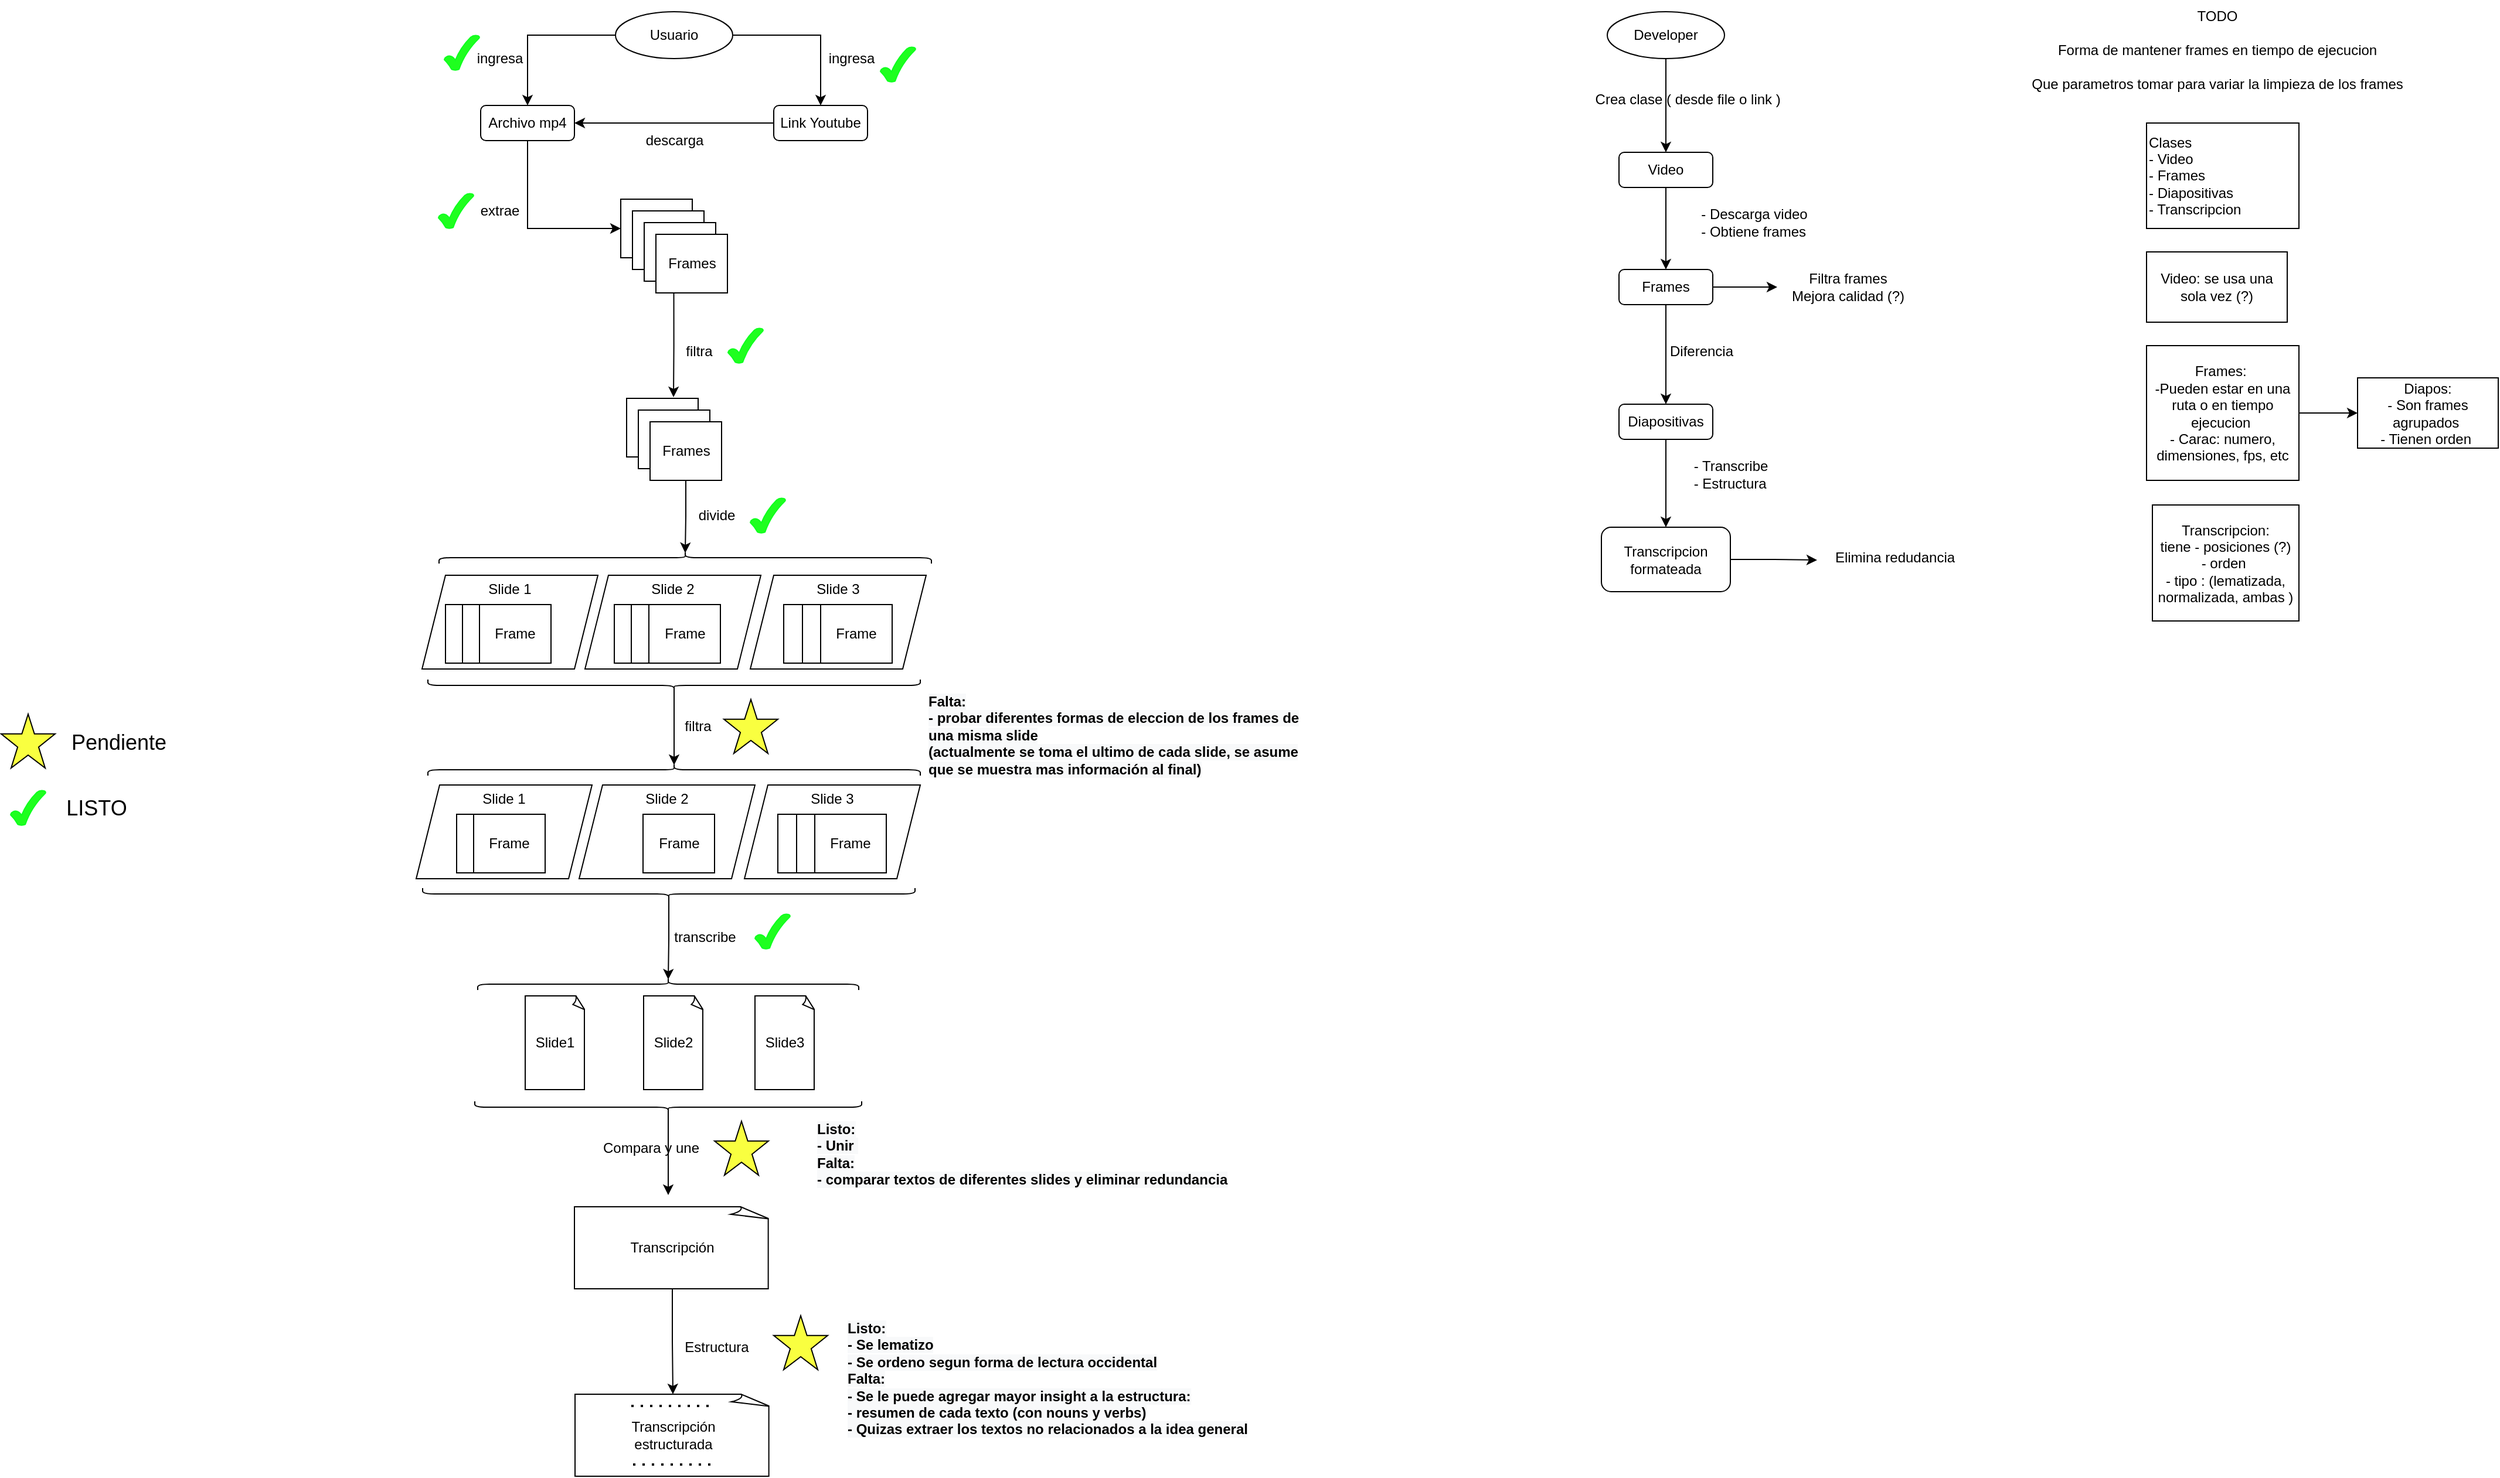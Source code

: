 <mxfile version="20.0.4" type="device"><diagram id="lY2L8Dqwt6Sw2qWBHbSJ" name="Page-1"><mxGraphModel dx="2489" dy="743" grid="1" gridSize="10" guides="1" tooltips="1" connect="1" arrows="1" fold="1" page="1" pageScale="1" pageWidth="827" pageHeight="1169" math="0" shadow="0"><root><mxCell id="0"/><mxCell id="1" parent="0"/><mxCell id="CsPThCFBbrG695YboE_L-19" style="edgeStyle=orthogonalEdgeStyle;rounded=0;orthogonalLoop=1;jettySize=auto;html=1;exitX=0.5;exitY=1;exitDx=0;exitDy=0;entryX=0;entryY=0.5;entryDx=0;entryDy=0;" parent="1" source="CsPThCFBbrG695YboE_L-2" target="CsPThCFBbrG695YboE_L-11" edge="1"><mxGeometry relative="1" as="geometry"/></mxCell><mxCell id="CsPThCFBbrG695YboE_L-2" value="Archivo mp4" style="rounded=1;whiteSpace=wrap;html=1;" parent="1" vertex="1"><mxGeometry x="-161" y="110" width="80" height="30" as="geometry"/></mxCell><mxCell id="CsPThCFBbrG695YboE_L-7" style="edgeStyle=orthogonalEdgeStyle;rounded=0;orthogonalLoop=1;jettySize=auto;html=1;exitX=0;exitY=0.5;exitDx=0;exitDy=0;entryX=1;entryY=0.5;entryDx=0;entryDy=0;" parent="1" source="CsPThCFBbrG695YboE_L-3" target="CsPThCFBbrG695YboE_L-2" edge="1"><mxGeometry relative="1" as="geometry"/></mxCell><mxCell id="CsPThCFBbrG695YboE_L-3" value="Link Youtube" style="rounded=1;whiteSpace=wrap;html=1;" parent="1" vertex="1"><mxGeometry x="89" y="110" width="80" height="30" as="geometry"/></mxCell><mxCell id="CsPThCFBbrG695YboE_L-5" style="edgeStyle=orthogonalEdgeStyle;rounded=0;orthogonalLoop=1;jettySize=auto;html=1;exitX=0;exitY=0.5;exitDx=0;exitDy=0;entryX=0.5;entryY=0;entryDx=0;entryDy=0;" parent="1" source="CsPThCFBbrG695YboE_L-4" target="CsPThCFBbrG695YboE_L-2" edge="1"><mxGeometry relative="1" as="geometry"/></mxCell><mxCell id="CsPThCFBbrG695YboE_L-6" style="edgeStyle=orthogonalEdgeStyle;rounded=0;orthogonalLoop=1;jettySize=auto;html=1;exitX=1;exitY=0.5;exitDx=0;exitDy=0;entryX=0.5;entryY=0;entryDx=0;entryDy=0;" parent="1" source="CsPThCFBbrG695YboE_L-4" target="CsPThCFBbrG695YboE_L-3" edge="1"><mxGeometry relative="1" as="geometry"/></mxCell><mxCell id="CsPThCFBbrG695YboE_L-4" value="Usuario" style="ellipse;whiteSpace=wrap;html=1;" parent="1" vertex="1"><mxGeometry x="-46" y="30" width="100" height="40" as="geometry"/></mxCell><mxCell id="CsPThCFBbrG695YboE_L-8" value="descarga" style="text;html=1;align=center;verticalAlign=middle;resizable=0;points=[];autosize=1;strokeColor=none;fillColor=none;" parent="1" vertex="1"><mxGeometry x="-26" y="130" width="60" height="20" as="geometry"/></mxCell><mxCell id="CsPThCFBbrG695YboE_L-9" value="ingresa" style="text;html=1;align=center;verticalAlign=middle;resizable=0;points=[];autosize=1;strokeColor=none;fillColor=none;" parent="1" vertex="1"><mxGeometry x="-170" y="60" width="50" height="20" as="geometry"/></mxCell><mxCell id="CsPThCFBbrG695YboE_L-10" value="ingresa" style="text;html=1;align=center;verticalAlign=middle;resizable=0;points=[];autosize=1;strokeColor=none;fillColor=none;" parent="1" vertex="1"><mxGeometry x="130" y="60" width="50" height="20" as="geometry"/></mxCell><mxCell id="CsPThCFBbrG695YboE_L-11" value="Frames" style="rounded=0;whiteSpace=wrap;html=1;" parent="1" vertex="1"><mxGeometry x="-41.5" y="190" width="61" height="50" as="geometry"/></mxCell><mxCell id="CsPThCFBbrG695YboE_L-16" value="Frames" style="rounded=0;whiteSpace=wrap;html=1;" parent="1" vertex="1"><mxGeometry x="-31.5" y="200" width="61" height="50" as="geometry"/></mxCell><mxCell id="CsPThCFBbrG695YboE_L-17" value="Frames" style="rounded=0;whiteSpace=wrap;html=1;" parent="1" vertex="1"><mxGeometry x="-21.5" y="210" width="61" height="50" as="geometry"/></mxCell><mxCell id="CsPThCFBbrG695YboE_L-27" style="edgeStyle=orthogonalEdgeStyle;rounded=0;orthogonalLoop=1;jettySize=auto;html=1;exitX=0.25;exitY=1;exitDx=0;exitDy=0;entryX=0.656;entryY=-0.02;entryDx=0;entryDy=0;entryPerimeter=0;" parent="1" source="CsPThCFBbrG695YboE_L-18" target="CsPThCFBbrG695YboE_L-22" edge="1"><mxGeometry relative="1" as="geometry"/></mxCell><mxCell id="CsPThCFBbrG695YboE_L-18" value="Frames" style="rounded=0;whiteSpace=wrap;html=1;" parent="1" vertex="1"><mxGeometry x="-11.5" y="220" width="61" height="50" as="geometry"/></mxCell><mxCell id="CsPThCFBbrG695YboE_L-20" value="extrae" style="text;html=1;align=center;verticalAlign=middle;resizable=0;points=[];autosize=1;strokeColor=none;fillColor=none;" parent="1" vertex="1"><mxGeometry x="-170" y="190" width="50" height="20" as="geometry"/></mxCell><mxCell id="CsPThCFBbrG695YboE_L-22" value="Frames" style="rounded=0;whiteSpace=wrap;html=1;" parent="1" vertex="1"><mxGeometry x="-36.5" y="360" width="61" height="50" as="geometry"/></mxCell><mxCell id="CsPThCFBbrG695YboE_L-23" value="Frames" style="rounded=0;whiteSpace=wrap;html=1;" parent="1" vertex="1"><mxGeometry x="-26.5" y="370" width="61" height="50" as="geometry"/></mxCell><mxCell id="CsPThCFBbrG695YboE_L-49" style="edgeStyle=orthogonalEdgeStyle;rounded=0;orthogonalLoop=1;jettySize=auto;html=1;exitX=0.5;exitY=1;exitDx=0;exitDy=0;entryX=0.1;entryY=0.5;entryDx=0;entryDy=0;entryPerimeter=0;" parent="1" source="CsPThCFBbrG695YboE_L-24" target="CsPThCFBbrG695YboE_L-48" edge="1"><mxGeometry relative="1" as="geometry"/></mxCell><mxCell id="CsPThCFBbrG695YboE_L-24" value="Frames" style="rounded=0;whiteSpace=wrap;html=1;" parent="1" vertex="1"><mxGeometry x="-16.5" y="380" width="61" height="50" as="geometry"/></mxCell><mxCell id="CsPThCFBbrG695YboE_L-28" value="filtra" style="text;html=1;align=center;verticalAlign=middle;resizable=0;points=[];autosize=1;strokeColor=none;fillColor=none;" parent="1" vertex="1"><mxGeometry x="4.5" y="310" width="40" height="20" as="geometry"/></mxCell><mxCell id="CsPThCFBbrG695YboE_L-36" value="Slide 1&lt;br&gt;&lt;br&gt;&lt;br&gt;&lt;br&gt;&lt;br&gt;" style="shape=parallelogram;perimeter=parallelogramPerimeter;whiteSpace=wrap;html=1;fixedSize=1;" parent="1" vertex="1"><mxGeometry x="-211" y="511" width="150" height="80" as="geometry"/></mxCell><mxCell id="CsPThCFBbrG695YboE_L-37" value="Frame" style="rounded=0;whiteSpace=wrap;html=1;" parent="1" vertex="1"><mxGeometry x="-191" y="536" width="61" height="50" as="geometry"/></mxCell><mxCell id="CsPThCFBbrG695YboE_L-38" value="&lt;span&gt;Slide 2&lt;br&gt;&lt;br&gt;&lt;br&gt;&lt;br&gt;&lt;br&gt;&lt;/span&gt;" style="shape=parallelogram;perimeter=parallelogramPerimeter;whiteSpace=wrap;html=1;fixedSize=1;" parent="1" vertex="1"><mxGeometry x="-72" y="511" width="150" height="80" as="geometry"/></mxCell><mxCell id="CsPThCFBbrG695YboE_L-39" value="&lt;span&gt;Slide 3&lt;br&gt;&lt;/span&gt;&lt;br&gt;~&lt;br&gt;&lt;br&gt;&lt;br&gt;" style="shape=parallelogram;perimeter=parallelogramPerimeter;whiteSpace=wrap;html=1;fixedSize=1;" parent="1" vertex="1"><mxGeometry x="69" y="511" width="150" height="80" as="geometry"/></mxCell><mxCell id="CsPThCFBbrG695YboE_L-40" value="Frame" style="rounded=0;whiteSpace=wrap;html=1;" parent="1" vertex="1"><mxGeometry x="-176.5" y="536" width="61" height="50" as="geometry"/></mxCell><mxCell id="CsPThCFBbrG695YboE_L-41" value="Frame" style="rounded=0;whiteSpace=wrap;html=1;" parent="1" vertex="1"><mxGeometry x="-162" y="536" width="61" height="50" as="geometry"/></mxCell><mxCell id="CsPThCFBbrG695YboE_L-42" value="Frame" style="rounded=0;whiteSpace=wrap;html=1;" parent="1" vertex="1"><mxGeometry x="-47" y="536" width="61" height="50" as="geometry"/></mxCell><mxCell id="CsPThCFBbrG695YboE_L-43" value="Frame" style="rounded=0;whiteSpace=wrap;html=1;" parent="1" vertex="1"><mxGeometry x="-32.5" y="536" width="61" height="50" as="geometry"/></mxCell><mxCell id="CsPThCFBbrG695YboE_L-44" value="Frame" style="rounded=0;whiteSpace=wrap;html=1;" parent="1" vertex="1"><mxGeometry x="-17.5" y="536" width="61" height="50" as="geometry"/></mxCell><mxCell id="CsPThCFBbrG695YboE_L-45" value="&lt;br&gt;" style="rounded=0;whiteSpace=wrap;html=1;" parent="1" vertex="1"><mxGeometry x="97.5" y="536" width="61" height="50" as="geometry"/></mxCell><mxCell id="CsPThCFBbrG695YboE_L-46" value="" style="rounded=0;whiteSpace=wrap;html=1;" parent="1" vertex="1"><mxGeometry x="113.5" y="536" width="61" height="50" as="geometry"/></mxCell><mxCell id="CsPThCFBbrG695YboE_L-47" value="Frame" style="rounded=0;whiteSpace=wrap;html=1;" parent="1" vertex="1"><mxGeometry x="129" y="536" width="61" height="50" as="geometry"/></mxCell><mxCell id="CsPThCFBbrG695YboE_L-48" value="" style="shape=curlyBracket;whiteSpace=wrap;html=1;rounded=1;rotation=90;" parent="1" vertex="1"><mxGeometry x="8.5" y="286" width="10" height="420" as="geometry"/></mxCell><mxCell id="CsPThCFBbrG695YboE_L-50" value="divide" style="text;html=1;align=center;verticalAlign=middle;resizable=0;points=[];autosize=1;strokeColor=none;fillColor=none;" parent="1" vertex="1"><mxGeometry x="15" y="450" width="50" height="20" as="geometry"/></mxCell><mxCell id="CsPThCFBbrG695YboE_L-52" value="Slide 1&lt;br&gt;&lt;br&gt;&lt;br&gt;&lt;br&gt;&lt;br&gt;" style="shape=parallelogram;perimeter=parallelogramPerimeter;whiteSpace=wrap;html=1;fixedSize=1;" parent="1" vertex="1"><mxGeometry x="-216" y="690" width="150" height="80" as="geometry"/></mxCell><mxCell id="CsPThCFBbrG695YboE_L-54" value="&lt;span&gt;Slide 2&lt;br&gt;&lt;br&gt;&lt;br&gt;&lt;br&gt;&lt;br&gt;&lt;/span&gt;" style="shape=parallelogram;perimeter=parallelogramPerimeter;whiteSpace=wrap;html=1;fixedSize=1;" parent="1" vertex="1"><mxGeometry x="-77" y="690" width="150" height="80" as="geometry"/></mxCell><mxCell id="CsPThCFBbrG695YboE_L-55" value="&lt;span&gt;Slide 3&lt;br&gt;&lt;/span&gt;&lt;br&gt;~&lt;br&gt;&lt;br&gt;&lt;br&gt;" style="shape=parallelogram;perimeter=parallelogramPerimeter;whiteSpace=wrap;html=1;fixedSize=1;" parent="1" vertex="1"><mxGeometry x="64" y="690" width="150" height="80" as="geometry"/></mxCell><mxCell id="CsPThCFBbrG695YboE_L-56" value="Frame" style="rounded=0;whiteSpace=wrap;html=1;" parent="1" vertex="1"><mxGeometry x="-181.5" y="715" width="61" height="50" as="geometry"/></mxCell><mxCell id="CsPThCFBbrG695YboE_L-57" value="Frame" style="rounded=0;whiteSpace=wrap;html=1;" parent="1" vertex="1"><mxGeometry x="-167" y="715" width="61" height="50" as="geometry"/></mxCell><mxCell id="CsPThCFBbrG695YboE_L-60" value="Frame" style="rounded=0;whiteSpace=wrap;html=1;" parent="1" vertex="1"><mxGeometry x="-22.5" y="715" width="61" height="50" as="geometry"/></mxCell><mxCell id="CsPThCFBbrG695YboE_L-61" value="&lt;br&gt;" style="rounded=0;whiteSpace=wrap;html=1;" parent="1" vertex="1"><mxGeometry x="92.5" y="715" width="61" height="50" as="geometry"/></mxCell><mxCell id="CsPThCFBbrG695YboE_L-62" value="" style="rounded=0;whiteSpace=wrap;html=1;" parent="1" vertex="1"><mxGeometry x="108.5" y="715" width="61" height="50" as="geometry"/></mxCell><mxCell id="CsPThCFBbrG695YboE_L-63" value="Frame" style="rounded=0;whiteSpace=wrap;html=1;" parent="1" vertex="1"><mxGeometry x="124" y="715" width="61" height="50" as="geometry"/></mxCell><mxCell id="CsPThCFBbrG695YboE_L-64" value="" style="shape=curlyBracket;whiteSpace=wrap;html=1;rounded=1;rotation=90;" parent="1" vertex="1"><mxGeometry x="-1" y="467" width="10" height="420" as="geometry"/></mxCell><mxCell id="CsPThCFBbrG695YboE_L-67" style="edgeStyle=orthogonalEdgeStyle;rounded=0;orthogonalLoop=1;jettySize=auto;html=1;exitX=0.1;exitY=0.5;exitDx=0;exitDy=0;exitPerimeter=0;entryX=0.1;entryY=0.5;entryDx=0;entryDy=0;entryPerimeter=0;" parent="1" source="CsPThCFBbrG695YboE_L-65" target="CsPThCFBbrG695YboE_L-64" edge="1"><mxGeometry relative="1" as="geometry"/></mxCell><mxCell id="CsPThCFBbrG695YboE_L-65" value="" style="shape=curlyBracket;whiteSpace=wrap;html=1;rounded=1;rotation=-90;" parent="1" vertex="1"><mxGeometry x="-1" y="395" width="10" height="420" as="geometry"/></mxCell><mxCell id="CsPThCFBbrG695YboE_L-71" value="&lt;span style=&quot;color: rgba(0 , 0 , 0 , 0) ; font-family: monospace ; font-size: 0px&quot;&gt;%3CmxGraphModel%3E%3Croot%3E%3CmxCell%20id%3D%220%22%2F%3E%3CmxCell%20id%3D%221%22%20parent%3D%220%22%2F%3E%3CmxCell%20id%3D%222%22%20value%3D%22filtrar%22%20style%3D%22text%3Bhtml%3D1%3Balign%3Dcenter%3BverticalAlign%3Dmiddle%3Bresizable%3D0%3Bpoints%3D%5B%5D%3Bautosize%3D1%3BstrokeColor%3Dnone%3BfillColor%3Dnone%3B%22%20vertex%3D%221%22%20parent%3D%221%22%3E%3CmxGeometry%20x%3D%22414.5%22%20y%3D%22290%22%20width%3D%2240%22%20height%3D%2220%22%20as%3D%22geometry%22%2F%3E%3C%2FmxCell%3E%3C%2Froot%3E%3C%2FmxGraphModel%3E&lt;/span&gt;" style="text;html=1;align=center;verticalAlign=middle;resizable=0;points=[];autosize=1;strokeColor=none;fillColor=none;" parent="1" vertex="1"><mxGeometry x="30" y="630" width="20" height="20" as="geometry"/></mxCell><mxCell id="CsPThCFBbrG695YboE_L-72" value="filtra" style="text;html=1;align=center;verticalAlign=middle;resizable=0;points=[];autosize=1;strokeColor=none;fillColor=none;" parent="1" vertex="1"><mxGeometry x="4" y="630" width="40" height="20" as="geometry"/></mxCell><mxCell id="CsPThCFBbrG695YboE_L-78" style="edgeStyle=orthogonalEdgeStyle;rounded=0;orthogonalLoop=1;jettySize=auto;html=1;exitX=0.1;exitY=0.5;exitDx=0;exitDy=0;exitPerimeter=0;entryX=0.1;entryY=0.5;entryDx=0;entryDy=0;entryPerimeter=0;" parent="1" source="CsPThCFBbrG695YboE_L-73" target="CsPThCFBbrG695YboE_L-77" edge="1"><mxGeometry relative="1" as="geometry"/></mxCell><mxCell id="CsPThCFBbrG695YboE_L-73" value="" style="shape=curlyBracket;whiteSpace=wrap;html=1;rounded=1;rotation=-90;" parent="1" vertex="1"><mxGeometry x="-5.5" y="573" width="10" height="420" as="geometry"/></mxCell><mxCell id="CsPThCFBbrG695YboE_L-74" value="Slide1" style="whiteSpace=wrap;html=1;shape=mxgraph.basic.document" parent="1" vertex="1"><mxGeometry x="-123" y="870" width="51" height="80" as="geometry"/></mxCell><mxCell id="CsPThCFBbrG695YboE_L-75" value="Slide2" style="whiteSpace=wrap;html=1;shape=mxgraph.basic.document" parent="1" vertex="1"><mxGeometry x="-22" y="870" width="51" height="80" as="geometry"/></mxCell><mxCell id="CsPThCFBbrG695YboE_L-76" value="Slide3" style="whiteSpace=wrap;html=1;shape=mxgraph.basic.document" parent="1" vertex="1"><mxGeometry x="73" y="870" width="51" height="80" as="geometry"/></mxCell><mxCell id="CsPThCFBbrG695YboE_L-77" value="" style="shape=curlyBracket;whiteSpace=wrap;html=1;rounded=1;rotation=90;" parent="1" vertex="1"><mxGeometry x="-6" y="697.5" width="10" height="325" as="geometry"/></mxCell><mxCell id="CsPThCFBbrG695YboE_L-79" value="transcribe" style="text;html=1;align=center;verticalAlign=middle;resizable=0;points=[];autosize=1;strokeColor=none;fillColor=none;" parent="1" vertex="1"><mxGeometry x="-5" y="810" width="70" height="20" as="geometry"/></mxCell><mxCell id="CsPThCFBbrG695YboE_L-83" style="edgeStyle=orthogonalEdgeStyle;rounded=0;orthogonalLoop=1;jettySize=auto;html=1;exitX=0.1;exitY=0.5;exitDx=0;exitDy=0;exitPerimeter=0;" parent="1" source="CsPThCFBbrG695YboE_L-80" edge="1"><mxGeometry relative="1" as="geometry"><mxPoint x="-1" y="1040" as="targetPoint"/></mxGeometry></mxCell><mxCell id="CsPThCFBbrG695YboE_L-80" value="" style="shape=curlyBracket;whiteSpace=wrap;html=1;rounded=1;rotation=-90;" parent="1" vertex="1"><mxGeometry x="-6" y="800" width="10" height="330" as="geometry"/></mxCell><mxCell id="CsPThCFBbrG695YboE_L-84" value="Compara y une" style="text;html=1;align=center;verticalAlign=middle;resizable=0;points=[];autosize=1;strokeColor=none;fillColor=none;" parent="1" vertex="1"><mxGeometry x="-66.5" y="990" width="100" height="20" as="geometry"/></mxCell><mxCell id="CsPThCFBbrG695YboE_L-90" style="edgeStyle=orthogonalEdgeStyle;rounded=0;orthogonalLoop=1;jettySize=auto;html=1;exitX=0.5;exitY=1;exitDx=0;exitDy=0;exitPerimeter=0;" parent="1" source="CsPThCFBbrG695YboE_L-87" target="CsPThCFBbrG695YboE_L-89" edge="1"><mxGeometry relative="1" as="geometry"/></mxCell><mxCell id="CsPThCFBbrG695YboE_L-87" value="Transcripción" style="whiteSpace=wrap;html=1;shape=mxgraph.basic.document" parent="1" vertex="1"><mxGeometry x="-81" y="1050" width="167" height="70" as="geometry"/></mxCell><mxCell id="CsPThCFBbrG695YboE_L-88" value="Estructura" style="text;html=1;align=center;verticalAlign=middle;resizable=0;points=[];autosize=1;strokeColor=none;fillColor=none;" parent="1" vertex="1"><mxGeometry x="5" y="1160" width="70" height="20" as="geometry"/></mxCell><mxCell id="CsPThCFBbrG695YboE_L-89" value="Transcripción&lt;br&gt;estructurada" style="whiteSpace=wrap;html=1;shape=mxgraph.basic.document" parent="1" vertex="1"><mxGeometry x="-80.5" y="1210" width="167" height="70" as="geometry"/></mxCell><mxCell id="CsPThCFBbrG695YboE_L-92" value="" style="endArrow=none;dashed=1;html=1;dashPattern=1 3;strokeWidth=2;rounded=0;" parent="1" edge="1"><mxGeometry width="50" height="50" relative="1" as="geometry"><mxPoint x="-32.5" y="1220" as="sourcePoint"/><mxPoint x="37.5" y="1220" as="targetPoint"/></mxGeometry></mxCell><mxCell id="CsPThCFBbrG695YboE_L-93" value="" style="endArrow=none;dashed=1;html=1;dashPattern=1 3;strokeWidth=2;rounded=0;" parent="1" edge="1"><mxGeometry width="50" height="50" relative="1" as="geometry"><mxPoint x="-31" y="1270" as="sourcePoint"/><mxPoint x="39" y="1270" as="targetPoint"/></mxGeometry></mxCell><mxCell id="RO1w3Dlw9neQbP7xLVaE-4" value="" style="verticalLabelPosition=bottom;verticalAlign=top;html=1;shape=mxgraph.basic.tick;fillColor=#1FFF1F;strokeColor=#0FFF1F;" parent="1" vertex="1"><mxGeometry x="-562" y="694.5" width="30" height="30" as="geometry"/></mxCell><mxCell id="RO1w3Dlw9neQbP7xLVaE-6" value="" style="verticalLabelPosition=bottom;verticalAlign=top;html=1;shape=mxgraph.basic.tick;fillColor=#1FFF1F;strokeColor=#0FFF1F;" parent="1" vertex="1"><mxGeometry x="-192" y="50" width="30" height="30" as="geometry"/></mxCell><mxCell id="RO1w3Dlw9neQbP7xLVaE-7" value="" style="verticalLabelPosition=bottom;verticalAlign=top;html=1;shape=mxgraph.basic.tick;fillColor=#1FFF1F;strokeColor=#0FFF1F;" parent="1" vertex="1"><mxGeometry x="180" y="60" width="30" height="30" as="geometry"/></mxCell><mxCell id="RO1w3Dlw9neQbP7xLVaE-8" value="" style="verticalLabelPosition=bottom;verticalAlign=top;html=1;shape=mxgraph.basic.tick;fillColor=#1FFF1F;strokeColor=#0FFF1F;" parent="1" vertex="1"><mxGeometry x="-197" y="185" width="30" height="30" as="geometry"/></mxCell><mxCell id="RO1w3Dlw9neQbP7xLVaE-9" value="" style="verticalLabelPosition=bottom;verticalAlign=top;html=1;shape=mxgraph.basic.tick;fillColor=#1FFF1F;strokeColor=#0FFF1F;" parent="1" vertex="1"><mxGeometry x="50" y="300" width="30" height="30" as="geometry"/></mxCell><mxCell id="RO1w3Dlw9neQbP7xLVaE-10" value="" style="verticalLabelPosition=bottom;verticalAlign=top;html=1;shape=mxgraph.basic.tick;fillColor=#1FFF1F;strokeColor=#0FFF1F;" parent="1" vertex="1"><mxGeometry x="69" y="445" width="30" height="30" as="geometry"/></mxCell><mxCell id="nCp5nltPQEopbxxUBhLR-1" value="" style="verticalLabelPosition=bottom;verticalAlign=top;html=1;shape=mxgraph.basic.tick;fillColor=#1FFF1F;strokeColor=#0FFF1F;" parent="1" vertex="1"><mxGeometry x="73" y="800" width="30" height="30" as="geometry"/></mxCell><mxCell id="nCp5nltPQEopbxxUBhLR-4" value="" style="verticalLabelPosition=bottom;verticalAlign=top;html=1;shape=mxgraph.basic.star;fillColor=#F9FF40;" parent="1" vertex="1"><mxGeometry x="46.5" y="617" width="46" height="46" as="geometry"/></mxCell><mxCell id="nCp5nltPQEopbxxUBhLR-5" value="&lt;font style=&quot;font-size: 18px;&quot;&gt;LISTO&lt;/font&gt;" style="text;html=1;align=center;verticalAlign=middle;resizable=0;points=[];autosize=1;strokeColor=none;fillColor=none;" parent="1" vertex="1"><mxGeometry x="-524" y="699.5" width="70" height="20" as="geometry"/></mxCell><mxCell id="nCp5nltPQEopbxxUBhLR-6" value="" style="verticalLabelPosition=bottom;verticalAlign=top;html=1;shape=mxgraph.basic.star;fillColor=#F9FF40;" parent="1" vertex="1"><mxGeometry x="-570" y="629.5" width="46" height="46" as="geometry"/></mxCell><mxCell id="nCp5nltPQEopbxxUBhLR-7" value="&lt;div style=&quot;text-align: center;&quot;&gt;Pendiente&lt;/div&gt;" style="text;whiteSpace=wrap;html=1;fontSize=18;" parent="1" vertex="1"><mxGeometry x="-512" y="637" width="80" height="40" as="geometry"/></mxCell><mxCell id="YDrbyTfyRsVqhVEIsotK-3" value="" style="verticalLabelPosition=bottom;verticalAlign=top;html=1;shape=mxgraph.basic.star;fillColor=#F9FF40;" parent="1" vertex="1"><mxGeometry x="89" y="1143" width="46" height="46" as="geometry"/></mxCell><mxCell id="YDrbyTfyRsVqhVEIsotK-4" value="" style="verticalLabelPosition=bottom;verticalAlign=top;html=1;shape=mxgraph.basic.star;fillColor=#F9FF40;" parent="1" vertex="1"><mxGeometry x="38.5" y="977" width="46" height="46" as="geometry"/></mxCell><mxCell id="YDrbyTfyRsVqhVEIsotK-6" value="&lt;b style=&quot;color: rgb(0, 0, 0); font-family: Helvetica; font-size: 12px; font-style: normal; font-variant-ligatures: normal; font-variant-caps: normal; letter-spacing: normal; orphans: 2; text-align: center; text-indent: 0px; text-transform: none; widows: 2; word-spacing: 0px; -webkit-text-stroke-width: 0px; background-color: rgb(248, 249, 250); text-decoration-thickness: initial; text-decoration-style: initial; text-decoration-color: initial;&quot;&gt;&lt;b&gt;Listo:&lt;br&gt;- Se lematizo&lt;br&gt;- Se ordeno segun forma de lectura occidental&lt;br&gt;Falta:&lt;br&gt;- Se le puede agregar mayor insight a la estructura:&lt;br&gt;- resumen de cada texto (con nouns y verbs)&lt;br&gt;- Quizas extraer los textos no relacionados a la idea general&lt;br&gt;&lt;/b&gt;&lt;/b&gt;" style="text;whiteSpace=wrap;html=1;" parent="1" vertex="1"><mxGeometry x="150" y="1140" width="480" height="30" as="geometry"/></mxCell><mxCell id="YDrbyTfyRsVqhVEIsotK-8" value="&lt;b style=&quot;color: rgb(0, 0, 0); font-family: Helvetica; font-size: 12px; font-style: normal; font-variant-ligatures: normal; font-variant-caps: normal; letter-spacing: normal; orphans: 2; text-align: center; text-indent: 0px; text-transform: none; widows: 2; word-spacing: 0px; -webkit-text-stroke-width: 0px; background-color: rgb(248, 249, 250); text-decoration-thickness: initial; text-decoration-style: initial; text-decoration-color: initial;&quot;&gt;Listo:&lt;br&gt;&lt;/b&gt;&lt;b style=&quot;color: rgb(0, 0, 0); font-family: Helvetica; font-size: 12px; font-style: normal; font-variant-ligatures: normal; font-variant-caps: normal; letter-spacing: normal; orphans: 2; text-align: center; text-indent: 0px; text-transform: none; widows: 2; word-spacing: 0px; -webkit-text-stroke-width: 0px; background-color: rgb(248, 249, 250); text-decoration-thickness: initial; text-decoration-style: initial; text-decoration-color: initial;&quot;&gt;- Unir&amp;nbsp;&lt;br&gt;&lt;b&gt;Falta:&lt;br&gt;- comparar textos de diferentes slides y eliminar redundancia&lt;br&gt;&lt;/b&gt;&lt;/b&gt;" style="text;whiteSpace=wrap;html=1;" parent="1" vertex="1"><mxGeometry x="124" y="970" width="416" height="60" as="geometry"/></mxCell><mxCell id="YDrbyTfyRsVqhVEIsotK-9" value="&lt;b style=&quot;color: rgb(0, 0, 0); font-family: Helvetica; font-size: 12px; font-style: normal; font-variant-ligatures: normal; font-variant-caps: normal; letter-spacing: normal; orphans: 2; text-indent: 0px; text-transform: none; widows: 2; word-spacing: 0px; -webkit-text-stroke-width: 0px; text-decoration-thickness: initial; text-decoration-style: initial; text-decoration-color: initial; text-align: center; background-color: rgb(248, 249, 250);&quot;&gt;&lt;b&gt;Falta:&lt;br&gt;- probar diferentes formas de eleccion de los frames de una misma slide&lt;br&gt;(actualmente se toma el ultimo de cada slide, se asume que se muestra mas información al final)&lt;br&gt;&lt;/b&gt;&lt;/b&gt;" style="text;whiteSpace=wrap;html=1;" parent="1" vertex="1"><mxGeometry x="219" y="605" width="340" height="70" as="geometry"/></mxCell><mxCell id="SiWx3s5bJbi6HsYl3i68-2" style="edgeStyle=orthogonalEdgeStyle;rounded=0;orthogonalLoop=1;jettySize=auto;html=1;exitX=0.5;exitY=1;exitDx=0;exitDy=0;entryX=0.5;entryY=0;entryDx=0;entryDy=0;" edge="1" parent="1" source="SiWx3s5bJbi6HsYl3i68-1" target="SiWx3s5bJbi6HsYl3i68-4"><mxGeometry relative="1" as="geometry"><mxPoint x="840" y="100" as="targetPoint"/></mxGeometry></mxCell><mxCell id="SiWx3s5bJbi6HsYl3i68-1" value="Developer" style="ellipse;whiteSpace=wrap;html=1;" vertex="1" parent="1"><mxGeometry x="800" y="30" width="100" height="40" as="geometry"/></mxCell><mxCell id="SiWx3s5bJbi6HsYl3i68-3" value="Crea clase ( desde file o link )&amp;nbsp;" style="text;html=1;align=center;verticalAlign=middle;resizable=0;points=[];autosize=1;strokeColor=none;fillColor=none;" vertex="1" parent="1"><mxGeometry x="780" y="90" width="180" height="30" as="geometry"/></mxCell><mxCell id="SiWx3s5bJbi6HsYl3i68-9" style="edgeStyle=orthogonalEdgeStyle;rounded=0;orthogonalLoop=1;jettySize=auto;html=1;exitX=0.5;exitY=1;exitDx=0;exitDy=0;entryX=0.5;entryY=0;entryDx=0;entryDy=0;" edge="1" parent="1" source="SiWx3s5bJbi6HsYl3i68-4" target="SiWx3s5bJbi6HsYl3i68-10"><mxGeometry relative="1" as="geometry"><mxPoint x="850" y="250" as="targetPoint"/></mxGeometry></mxCell><mxCell id="SiWx3s5bJbi6HsYl3i68-4" value="Video" style="rounded=1;whiteSpace=wrap;html=1;" vertex="1" parent="1"><mxGeometry x="810" y="150" width="80" height="30" as="geometry"/></mxCell><mxCell id="SiWx3s5bJbi6HsYl3i68-7" value="&lt;div style=&quot;text-align: left;&quot;&gt;&lt;span style=&quot;background-color: initial;&quot;&gt;- Descarga video&lt;/span&gt;&lt;/div&gt;&lt;div style=&quot;text-align: left;&quot;&gt;&lt;span style=&quot;background-color: initial;&quot;&gt;- Obtiene frames&lt;/span&gt;&lt;/div&gt;" style="text;html=1;align=center;verticalAlign=middle;resizable=0;points=[];autosize=1;strokeColor=none;fillColor=none;" vertex="1" parent="1"><mxGeometry x="870" y="190" width="110" height="40" as="geometry"/></mxCell><mxCell id="SiWx3s5bJbi6HsYl3i68-8" value="TODO&lt;br&gt;&lt;br&gt;Forma de mantener frames en tiempo de ejecucion&lt;br&gt;&lt;br&gt;Que parametros tomar para variar la limpieza de los frames&lt;br&gt;&lt;br&gt;" style="text;html=1;align=center;verticalAlign=middle;resizable=0;points=[];autosize=1;strokeColor=none;fillColor=none;" vertex="1" parent="1"><mxGeometry x="1150" y="20" width="340" height="100" as="geometry"/></mxCell><mxCell id="SiWx3s5bJbi6HsYl3i68-17" style="edgeStyle=orthogonalEdgeStyle;rounded=0;orthogonalLoop=1;jettySize=auto;html=1;exitX=0.5;exitY=1;exitDx=0;exitDy=0;entryX=0.5;entryY=0;entryDx=0;entryDy=0;" edge="1" parent="1" source="SiWx3s5bJbi6HsYl3i68-10" target="SiWx3s5bJbi6HsYl3i68-16"><mxGeometry relative="1" as="geometry"/></mxCell><mxCell id="SiWx3s5bJbi6HsYl3i68-23" style="edgeStyle=orthogonalEdgeStyle;rounded=0;orthogonalLoop=1;jettySize=auto;html=1;exitX=1;exitY=0.5;exitDx=0;exitDy=0;" edge="1" parent="1" source="SiWx3s5bJbi6HsYl3i68-10" target="SiWx3s5bJbi6HsYl3i68-13"><mxGeometry relative="1" as="geometry"/></mxCell><mxCell id="SiWx3s5bJbi6HsYl3i68-10" value="Frames" style="rounded=1;whiteSpace=wrap;html=1;" vertex="1" parent="1"><mxGeometry x="810" y="250" width="80" height="30" as="geometry"/></mxCell><mxCell id="SiWx3s5bJbi6HsYl3i68-13" value="Filtra frames&lt;br&gt;Mejora calidad (?)" style="text;html=1;align=center;verticalAlign=middle;resizable=0;points=[];autosize=1;strokeColor=none;fillColor=none;" vertex="1" parent="1"><mxGeometry x="945" y="245" width="120" height="40" as="geometry"/></mxCell><mxCell id="SiWx3s5bJbi6HsYl3i68-20" style="edgeStyle=orthogonalEdgeStyle;rounded=0;orthogonalLoop=1;jettySize=auto;html=1;exitX=0.5;exitY=1;exitDx=0;exitDy=0;entryX=0.5;entryY=0;entryDx=0;entryDy=0;" edge="1" parent="1" source="SiWx3s5bJbi6HsYl3i68-16" target="SiWx3s5bJbi6HsYl3i68-19"><mxGeometry relative="1" as="geometry"/></mxCell><mxCell id="SiWx3s5bJbi6HsYl3i68-16" value="Diapositivas" style="rounded=1;whiteSpace=wrap;html=1;" vertex="1" parent="1"><mxGeometry x="810" y="365" width="80" height="30" as="geometry"/></mxCell><mxCell id="SiWx3s5bJbi6HsYl3i68-18" value="Diferencia" style="text;html=1;align=center;verticalAlign=middle;resizable=0;points=[];autosize=1;strokeColor=none;fillColor=none;" vertex="1" parent="1"><mxGeometry x="840" y="305" width="80" height="30" as="geometry"/></mxCell><mxCell id="SiWx3s5bJbi6HsYl3i68-25" style="edgeStyle=orthogonalEdgeStyle;rounded=0;orthogonalLoop=1;jettySize=auto;html=1;exitX=1;exitY=0.5;exitDx=0;exitDy=0;entryX=-0.008;entryY=0.567;entryDx=0;entryDy=0;entryPerimeter=0;" edge="1" parent="1" source="SiWx3s5bJbi6HsYl3i68-19" target="SiWx3s5bJbi6HsYl3i68-24"><mxGeometry relative="1" as="geometry"/></mxCell><mxCell id="SiWx3s5bJbi6HsYl3i68-19" value="Transcripcion formateada" style="rounded=1;whiteSpace=wrap;html=1;" vertex="1" parent="1"><mxGeometry x="795" y="470" width="110" height="55" as="geometry"/></mxCell><mxCell id="SiWx3s5bJbi6HsYl3i68-21" value="&lt;div style=&quot;text-align: left;&quot;&gt;&lt;span style=&quot;background-color: initial;&quot;&gt;- Transcribe&lt;/span&gt;&lt;/div&gt;&lt;div style=&quot;text-align: left;&quot;&gt;&lt;span style=&quot;background-color: initial;&quot;&gt;- Estructura&lt;/span&gt;&lt;/div&gt;" style="text;html=1;align=center;verticalAlign=middle;resizable=0;points=[];autosize=1;strokeColor=none;fillColor=none;" vertex="1" parent="1"><mxGeometry x="860" y="405" width="90" height="40" as="geometry"/></mxCell><mxCell id="SiWx3s5bJbi6HsYl3i68-24" value="Elimina redudancia" style="text;html=1;align=center;verticalAlign=middle;resizable=0;points=[];autosize=1;strokeColor=none;fillColor=none;" vertex="1" parent="1"><mxGeometry x="980" y="481" width="130" height="30" as="geometry"/></mxCell><mxCell id="SiWx3s5bJbi6HsYl3i68-26" value="Clases&amp;nbsp;&lt;br&gt;- Video&lt;br&gt;- Frames&lt;br&gt;- Diapositivas&lt;br&gt;- Transcripcion" style="whiteSpace=wrap;html=1;align=left;" vertex="1" parent="1"><mxGeometry x="1260" y="125" width="130" height="90" as="geometry"/></mxCell><mxCell id="SiWx3s5bJbi6HsYl3i68-27" value="Video: se usa una sola vez (?)" style="whiteSpace=wrap;html=1;" vertex="1" parent="1"><mxGeometry x="1260" y="235" width="120" height="60" as="geometry"/></mxCell><mxCell id="SiWx3s5bJbi6HsYl3i68-30" style="edgeStyle=orthogonalEdgeStyle;rounded=0;orthogonalLoop=1;jettySize=auto;html=1;exitX=1;exitY=0.5;exitDx=0;exitDy=0;entryX=0;entryY=0.5;entryDx=0;entryDy=0;" edge="1" parent="1" source="SiWx3s5bJbi6HsYl3i68-28" target="SiWx3s5bJbi6HsYl3i68-29"><mxGeometry relative="1" as="geometry"/></mxCell><mxCell id="SiWx3s5bJbi6HsYl3i68-28" value="Frames:&amp;nbsp;&lt;br&gt;-Pueden estar en una ruta o en tiempo ejecucion&amp;nbsp;&lt;br&gt;- Carac: numero, dimensiones, fps, etc" style="whiteSpace=wrap;html=1;" vertex="1" parent="1"><mxGeometry x="1260" y="315" width="130" height="115" as="geometry"/></mxCell><mxCell id="SiWx3s5bJbi6HsYl3i68-29" value="Diapos:&lt;br&gt;- Son frames agrupados&amp;nbsp;&lt;br&gt;- Tienen orden&amp;nbsp;" style="whiteSpace=wrap;html=1;" vertex="1" parent="1"><mxGeometry x="1440" y="342.5" width="120" height="60" as="geometry"/></mxCell><mxCell id="SiWx3s5bJbi6HsYl3i68-31" value="Transcripcion:&lt;br&gt;tiene - posiciones (?)&lt;br&gt;- orden&amp;nbsp;&lt;br&gt;- tipo : (lematizada, normalizada, ambas )&lt;br&gt;" style="whiteSpace=wrap;html=1;" vertex="1" parent="1"><mxGeometry x="1265" y="451" width="125" height="99" as="geometry"/></mxCell></root></mxGraphModel></diagram></mxfile>